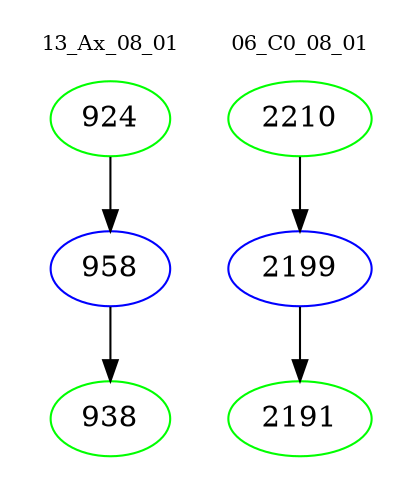 digraph{
subgraph cluster_0 {
color = white
label = "13_Ax_08_01";
fontsize=10;
T0_924 [label="924", color="green"]
T0_924 -> T0_958 [color="black"]
T0_958 [label="958", color="blue"]
T0_958 -> T0_938 [color="black"]
T0_938 [label="938", color="green"]
}
subgraph cluster_1 {
color = white
label = "06_C0_08_01";
fontsize=10;
T1_2210 [label="2210", color="green"]
T1_2210 -> T1_2199 [color="black"]
T1_2199 [label="2199", color="blue"]
T1_2199 -> T1_2191 [color="black"]
T1_2191 [label="2191", color="green"]
}
}
